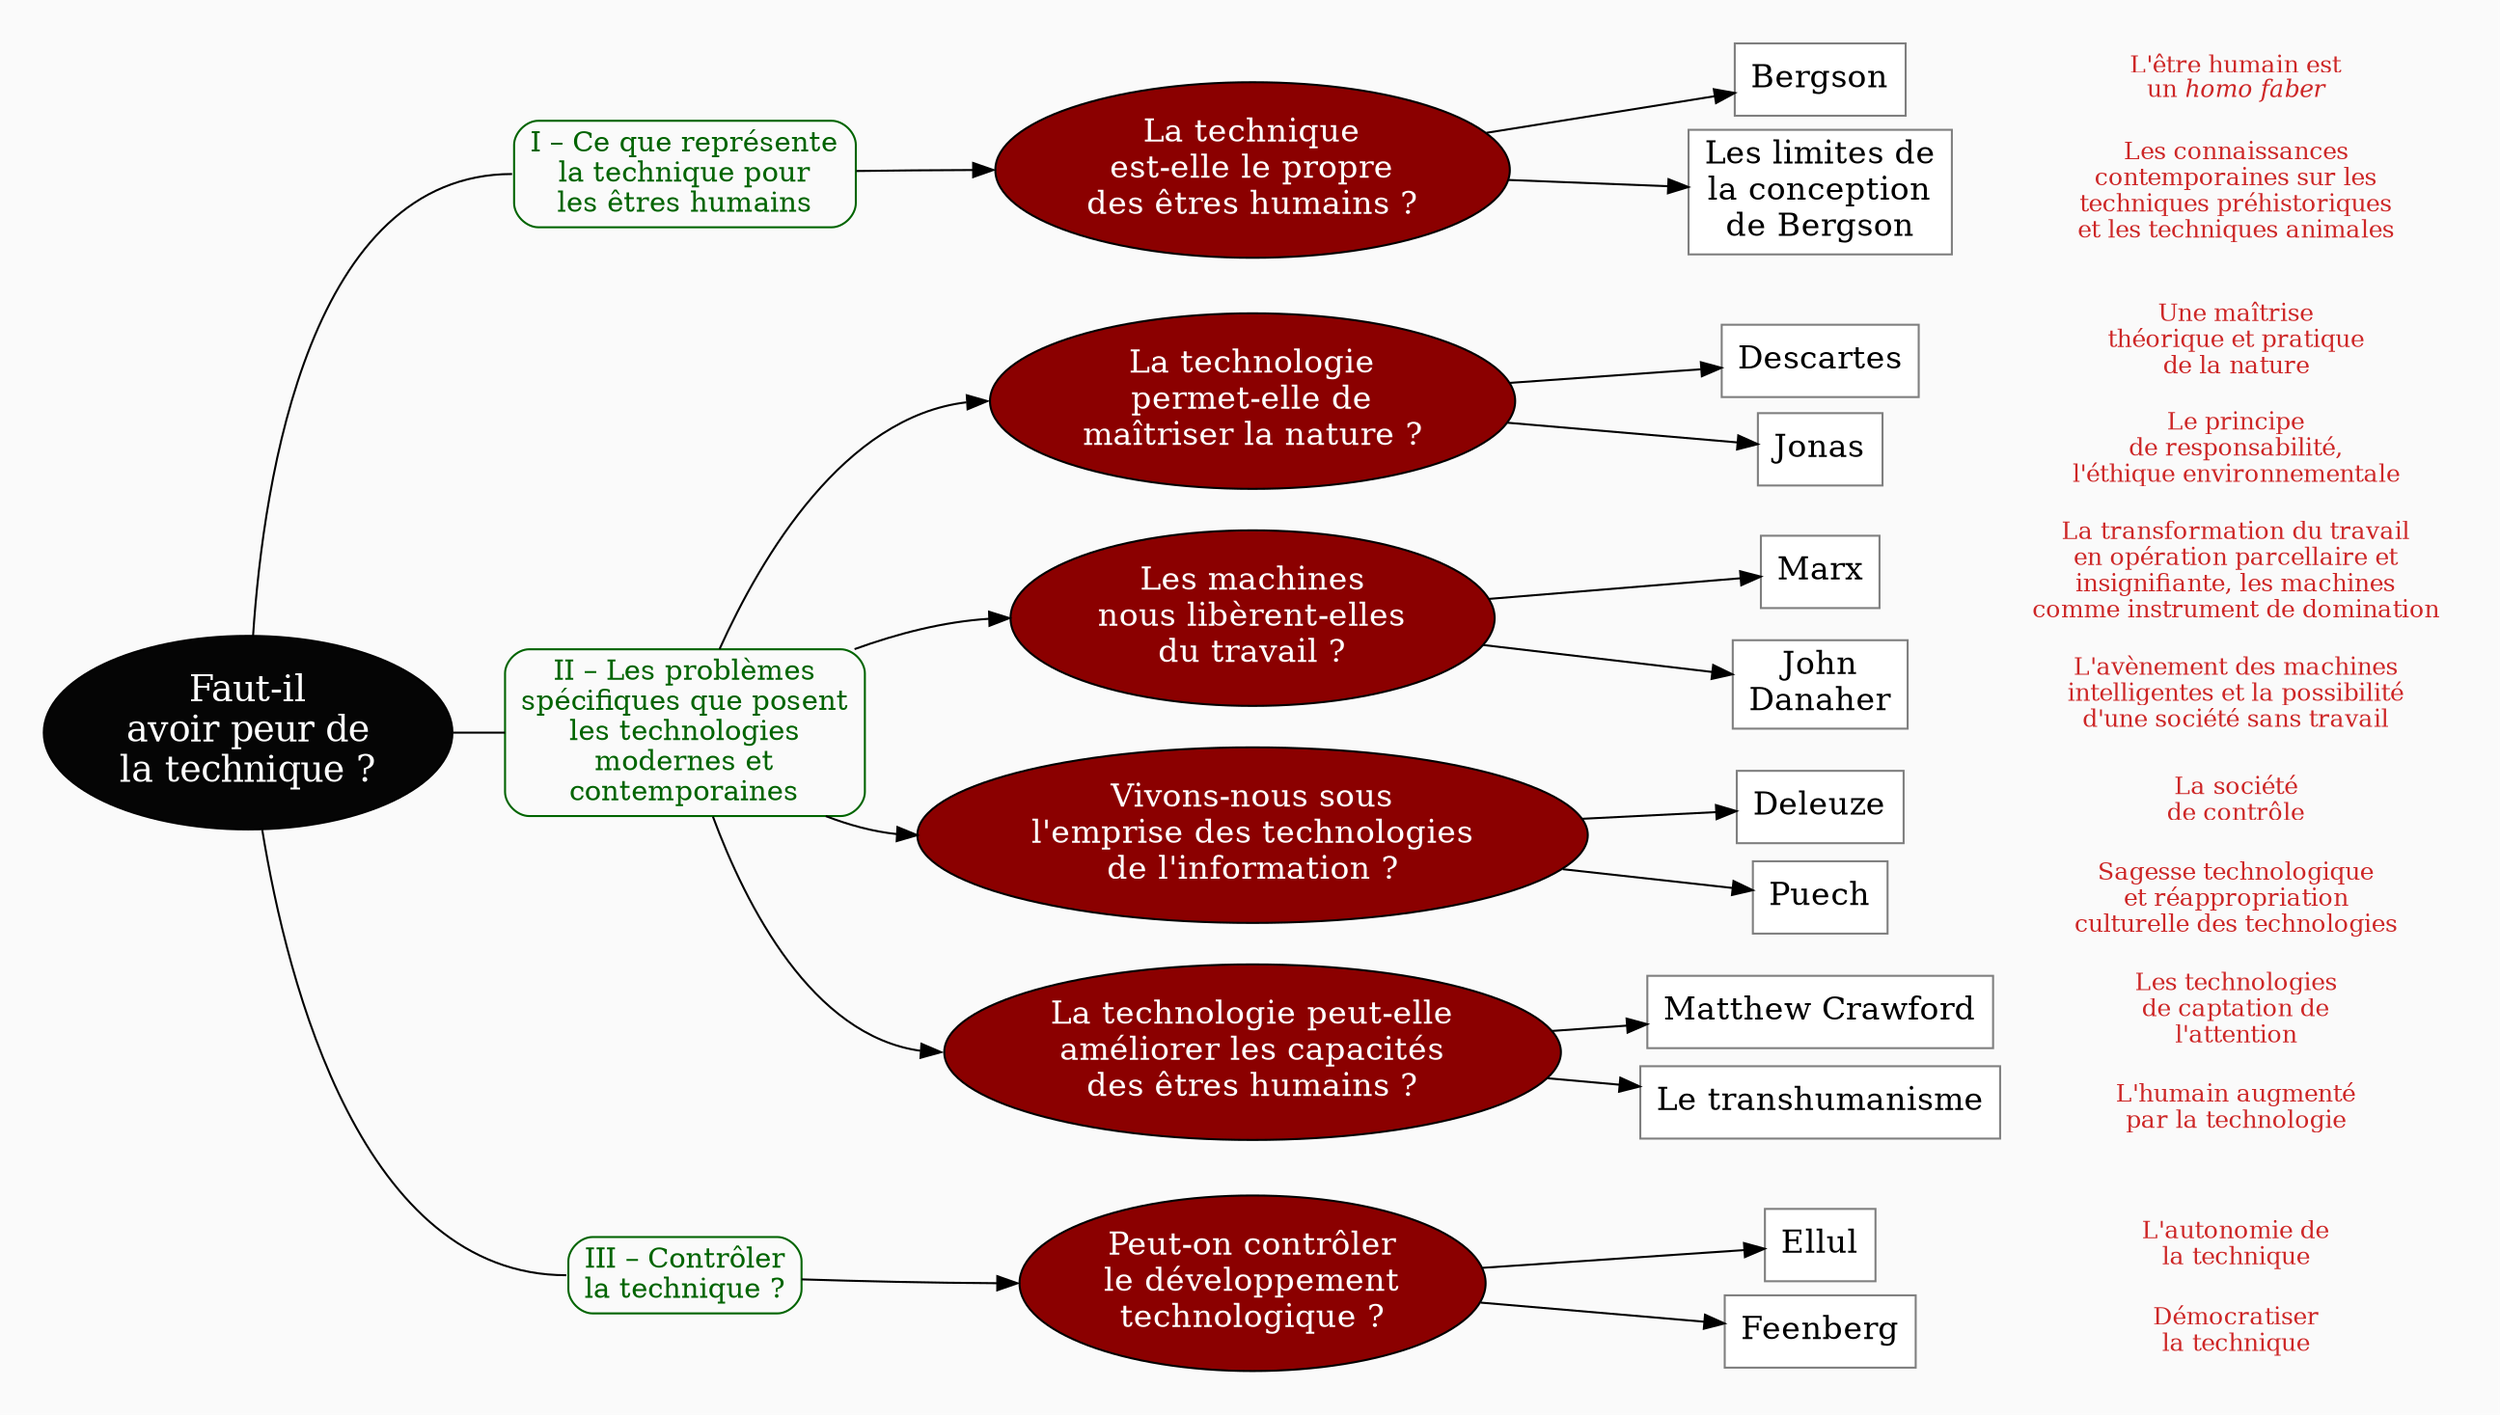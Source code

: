 digraph G {
// Template : diagram
// Usage : 
rankdir=LR
splines=true
//splines=curved
bgcolor=grey98
pad=0.3
style=filled
edge[minlen=3]
node[style=filled, fontcolor=white]
ranksep=0.1
nodesep=0.1

// NIVEAU 1
node[fillcolor=grey2, fontsize=18]
a1[label="Faut-il
avoir peur de
la technique ?"]

// NIVEAU 2
node[fontsize=14, shape=rect, fillcolor=grey98, fontcolor=darkgreen, color=darkgreen, style="filled, rounded"]
a1->p1[headport=w, arrowhead=none]
a1->p2[headport=w, arrowhead=none]
a1->p3[headport=w, arrowhead=none]

p1[label="I – Ce que représente
la technique pour
les êtres humains"]
p2[label="II – Les problèmes
spécifiques que posent
les technologies
modernes et
contemporaines"]
p3[label="III – Contrôler
la technique ?"]

{rank=same;p1->p2->p3[style=invis, minlen=30]}

node[fontcolor=black, fontsize=16]
// NIVEAU 3 (sans intermédiaire)
node [shape=box, fillcolor=white, color=grey50]
// c1[label=""]



// INTERMÉDIAIRE AVANT NIVEAU 3
node[fillcolor=red4, shape=oval, fontcolor=white, color=black, style="filled"]
// [arrowhead=none]
// bc1[label=""]
p1->b1[headport=w]
p2->b2[headport=w]
p2->b3[headport=w]
p2->b4[headport=w]
p2->b5[headport=w]
p3->b6[headport=w]
b1[label="La technique
est-elle le propre
des êtres humains ?"]    
b2[label="La technologie
permet-elle de
maîtriser la nature ?"]
b3[label="Les machines
nous libèrent-elles
du travail ?"]
b4[label="Vivons-nous sous
l'emprise des technologies
de l'information ?"]
b5[label="La technologie peut-elle
améliorer les capacités
des êtres humains ?"]
b6[label="Peut-on contrôler
le développement
technologique ?"]


{rank=same;b1->b2[style=invis, minlen=4]}
{rank=same;b2->b3->b4->b5[style=invis, minlen=3]}
{rank=same;b5->b6[style=invis, minlen=4]}

// NIVEAU 3 (avec intermédiaire)
node[fillcolor=white, shape=box, color=grey50, fontcolor=black]
// c1[label=""]
b1->{c1,c2}
c1[label="Bergson"]
c2[label="Les limites de
la conception
de Bergson"]

b2->{c3,c4}
c3[label="Descartes"]
c4[label="Jonas"]

b3->{c5,c6}
c5[label="Marx"]
c6[label="John
Danaher"]

b4->{c7,c8}
c7[label="Deleuze"]
c8[label="Puech"]

b5->{c9,c10}
c9[label="Matthew Crawford"]
c10[label="Le transhumanisme"]

b6->{c11,c12}
c11[label="Ellul"]
c12[label="Feenberg"]


{rank=same;c2->c3[style=invis, minlen=5]}
{rank=same;c4->c5[style=invis, minlen=3]}
{rank=same;c6->c7[style=invis, minlen=3]}
{rank=same;c8->c9[style=invis, minlen=3]}
{rank=same;c10->c11[style=invis, minlen=5]}

// NIVEAU 4
node[style="filled,rounded", fillcolor=white, shape=box, color=grey50]
// d1[label=""]


// ÉTIQUETTES EN ROUGE
node[shape=plaintext, fontcolor=firebrick3, fillcolor=grey98, fontsize=12]
// e1[label=< <B>= Titre</B><BR /><BR />Contenu<BR /> >]
// e1[label=""]
// ->e1[minlen=1, style=invis]

e1[label=<L'être humain est<br/>
un <i>homo faber</i>>]
e2[label="Les connaissances
contemporaines sur les
techniques préhistoriques
et les techniques animales"]
e3[label="Une maîtrise
théorique et pratique
de la nature"]
e4[label="Le principe
de responsabilité,
l'éthique environnementale"]
e5[label="La transformation du travail
en opération parcellaire et
insignifiante, les machines
comme instrument de domination"]
e6[label="L'avènement des machines
intelligentes et la possibilité
d'une société sans travail"]
e7[label="La société
de contrôle"]
e8[label="Sagesse technologique
et réappropriation
culturelle des technologies"]
e9[label="Les technologies
de captation de
l'attention"]
e10[label="L'humain augmenté
par la technologie"]
e11[label="L'autonomie de
la technique"]
e12[label="Démocratiser
la technique"]

c1->e1[minlen=1, style=invis]
c2->e2[minlen=1, style=invis]
c3->e3[minlen=1, style=invis]
c4->e4[minlen=1, style=invis]
c5->e5[minlen=1, style=invis]
c6->e6[minlen=1, style=invis]
c7->e7[minlen=1, style=invis]
c8->e8[minlen=1, style=invis]
c9->e9[minlen=1, style=invis]
c10->e10[minlen=1, style=invis]
c11->e11[minlen=1, style=invis]
c12->e12[minlen=1, style=invis]


// REMARQUES EN BLEU
node[color=blue, shape=box, margin=0.07, fontcolor=black, fontsize=12, style="dashed", penwidth=0.6]
edge[color=blue, arrowhead="none", xlabel="", style="dashed", penwidth=0.6]
// r1[label=""]
// {rank=same;->r1}
// {rank=same;r1->[dir=back]}

}
